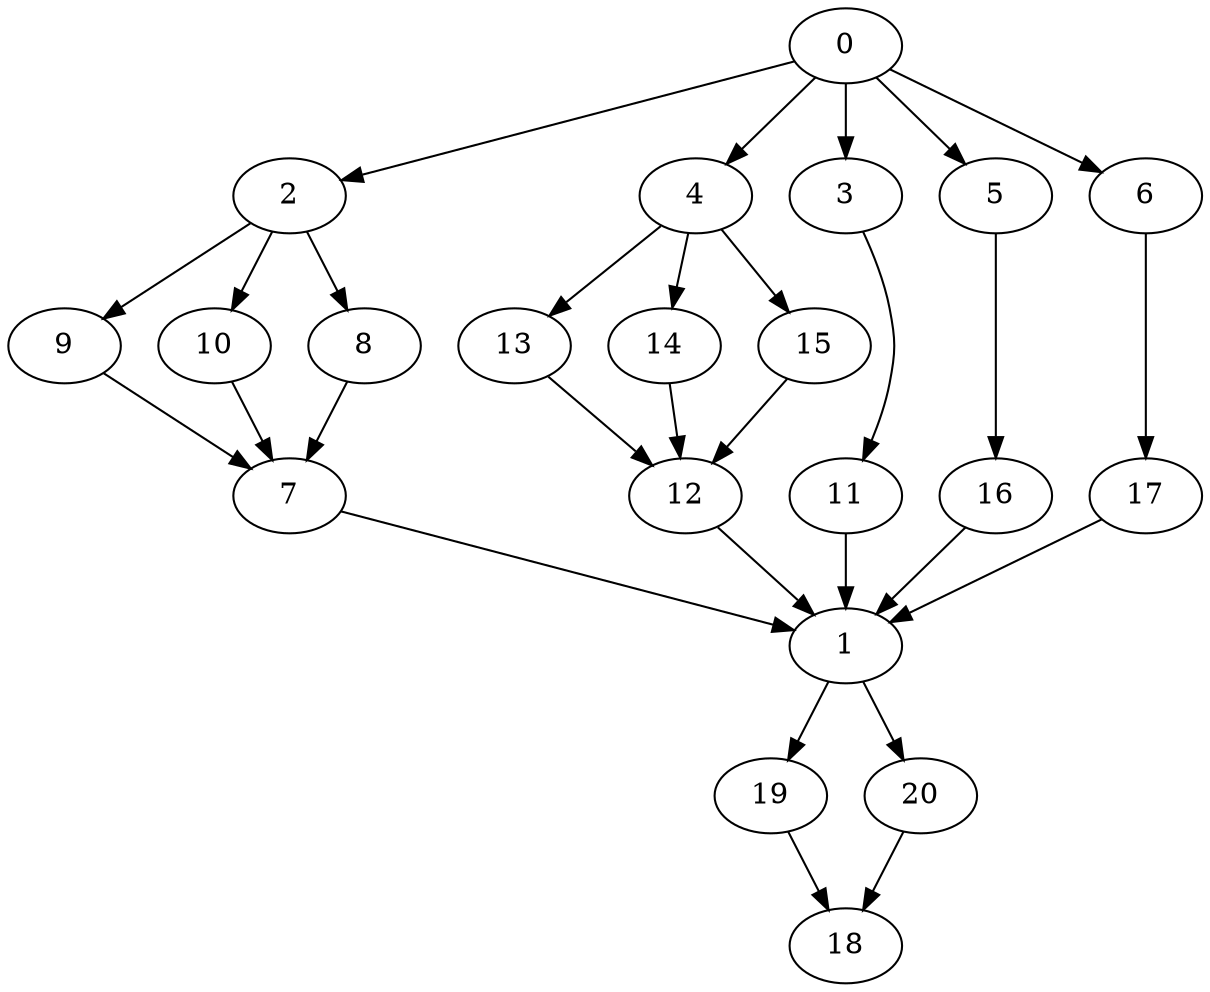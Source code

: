 digraph "SeriesParallel-MaxBf-5_Nodes_21_CCR_1.01_WeightType_Random#2" {
	graph ["Duplicate states"=0,
		GraphType=S_P,
		"Max states in OPEN"=0,
		Modes="120000ms; topo-ordered tasks, ; Pruning: task equivalence, fixed order ready list, ; F-value: ; Optimisation: best schedule length (\
SL) optimisation on equal, ",
		NumberOfTasks=21,
		"Pruned using list schedule length"=45299302,
		"States removed from OPEN"=0,
		TargetSystem="Homogeneous-6",
		"Time to schedule (ms)"=29593,
		"Total idle time"=67,
		"Total schedule length"=71,
		"Total sequential time"=169,
		"Total states created"=243161506
	];
	0	["Finish time"=8,
		Processor=0,
		"Start time"=0,
		Weight=8];
	2	["Finish time"=20,
		Processor=0,
		"Start time"=8,
		Weight=12];
	0 -> 2	[Weight=8];
	4	["Finish time"=16,
		Processor=1,
		"Start time"=11,
		Weight=5];
	0 -> 4	[Weight=3];
	3	["Finish time"=21,
		Processor=2,
		"Start time"=10,
		Weight=11];
	0 -> 3	[Weight=2];
	5	["Finish time"=20,
		Processor=3,
		"Start time"=12,
		Weight=8];
	0 -> 5	[Weight=4];
	6	["Finish time"=18,
		Processor=5,
		"Start time"=14,
		Weight=4];
	0 -> 6	[Weight=6];
	9	["Finish time"=31,
		Processor=0,
		"Start time"=20,
		Weight=11];
	2 -> 9	[Weight=7];
	10	["Finish time"=37,
		Processor=5,
		"Start time"=29,
		Weight=8];
	2 -> 10	[Weight=9];
	8	["Finish time"=27,
		Processor=5,
		"Start time"=23,
		Weight=4];
	2 -> 8	[Weight=2];
	13	["Finish time"=26,
		Processor=4,
		"Start time"=18,
		Weight=8];
	4 -> 13	[Weight=2];
	14	["Finish time"=27,
		Processor=1,
		"Start time"=16,
		Weight=11];
	4 -> 14	[Weight=10];
	15	["Finish time"=29,
		Processor=4,
		"Start time"=26,
		Weight=3];
	4 -> 15	[Weight=6];
	11	["Finish time"=35,
		Processor=2,
		"Start time"=21,
		Weight=14];
	3 -> 11	[Weight=9];
	16	["Finish time"=31,
		Processor=3,
		"Start time"=20,
		Weight=11];
	5 -> 16	[Weight=10];
	12	["Finish time"=41,
		Processor=4,
		"Start time"=29,
		Weight=12];
	13 -> 12	[Weight=8];
	14 -> 12	[Weight=2];
	7	["Finish time"=45,
		Processor=5,
		"Start time"=37,
		Weight=8];
	9 -> 7	[Weight=6];
	15 -> 12	[Weight=7];
	17	["Finish time"=23,
		Processor=5,
		"Start time"=18,
		Weight=5];
	6 -> 17	[Weight=9];
	10 -> 7	[Weight=3];
	1	["Finish time"=49,
		Processor=5,
		"Start time"=45,
		Weight=4];
	16 -> 1	[Weight=10];
	11 -> 1	[Weight=6];
	8 -> 7	[Weight=2];
	12 -> 1	[Weight=3];
	17 -> 1	[Weight=6];
	7 -> 1	[Weight=2];
	19	["Finish time"=53,
		Processor=5,
		"Start time"=49,
		Weight=4];
	1 -> 19	[Weight=5];
	20	["Finish time"=60,
		Processor=5,
		"Start time"=53,
		Weight=7];
	1 -> 20	[Weight=7];
	18	["Finish time"=71,
		Processor=5,
		"Start time"=60,
		Weight=11];
	19 -> 18	[Weight=10];
	20 -> 18	[Weight=7];
}
